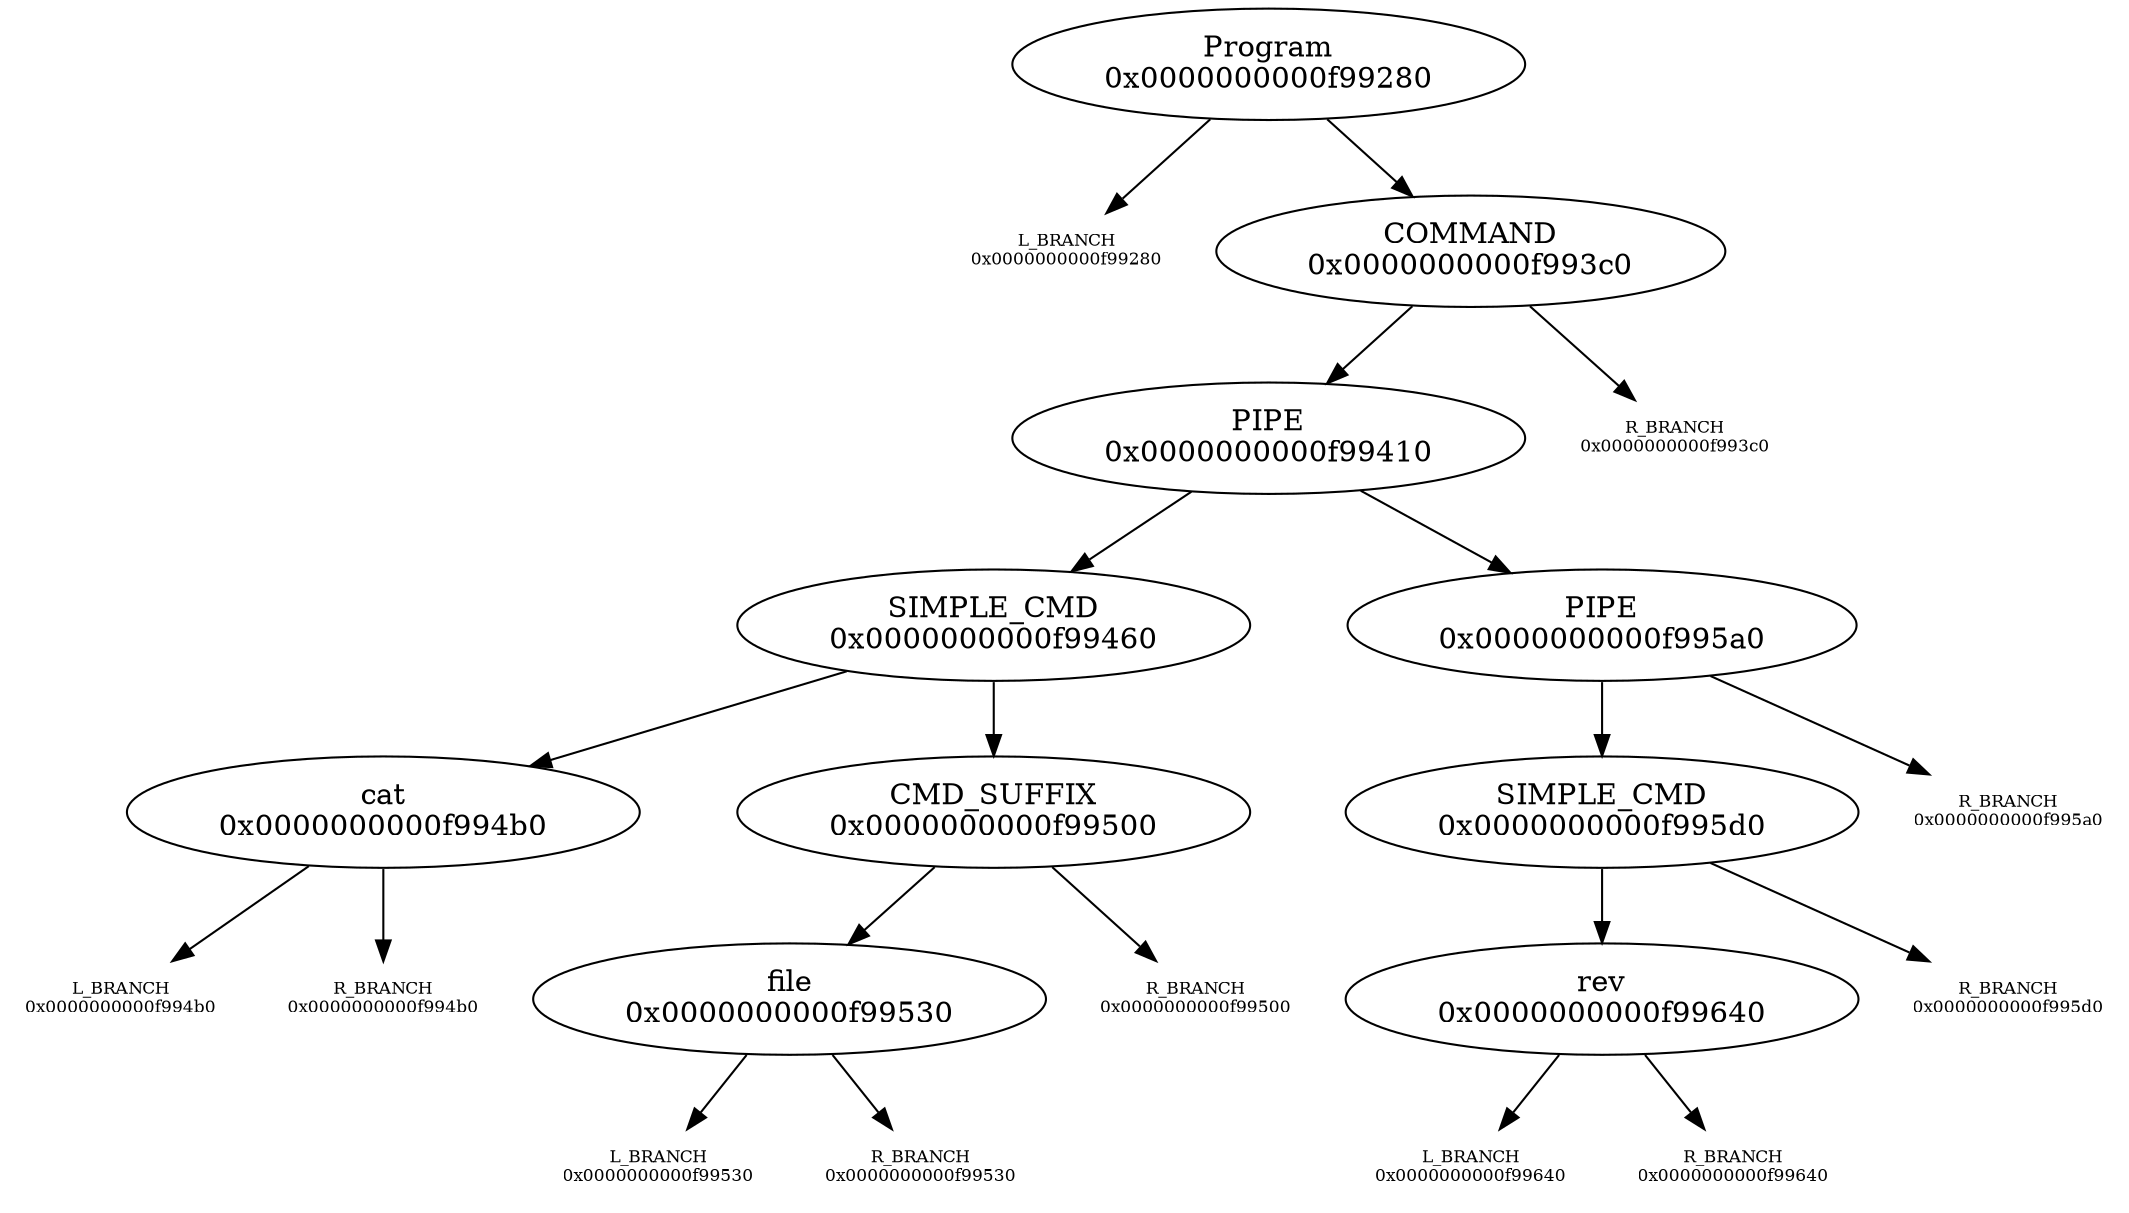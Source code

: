 digraph graphname {
"Program\n0x0000000000f99280" -> "L_BRANCH\n0x0000000000f99280";
"L_BRANCH\n0x0000000000f99280" [shape=none fontsize=8]
"Program\n0x0000000000f99280" -> "COMMAND\n0x0000000000f993c0";
"COMMAND\n0x0000000000f993c0" -> "PIPE\n0x0000000000f99410";
"COMMAND\n0x0000000000f993c0" -> "R_BRANCH\n0x0000000000f993c0";
"R_BRANCH\n0x0000000000f993c0" [shape=none fontsize=8]
"PIPE\n0x0000000000f99410" -> "SIMPLE_CMD\n0x0000000000f99460";
"PIPE\n0x0000000000f99410" -> "PIPE\n0x0000000000f995a0";
"SIMPLE_CMD\n0x0000000000f99460" -> "cat\n0x0000000000f994b0";
"SIMPLE_CMD\n0x0000000000f99460" -> "CMD_SUFFIX\n0x0000000000f99500";
"cat\n0x0000000000f994b0" -> "L_BRANCH\n0x0000000000f994b0";
"L_BRANCH\n0x0000000000f994b0" [shape=none fontsize=8]
"cat\n0x0000000000f994b0" -> "R_BRANCH\n0x0000000000f994b0";
"R_BRANCH\n0x0000000000f994b0" [shape=none fontsize=8]
"CMD_SUFFIX\n0x0000000000f99500" -> "file\n0x0000000000f99530";
"CMD_SUFFIX\n0x0000000000f99500" -> "R_BRANCH\n0x0000000000f99500";
"R_BRANCH\n0x0000000000f99500" [shape=none fontsize=8]
"file\n0x0000000000f99530" -> "L_BRANCH\n0x0000000000f99530";
"L_BRANCH\n0x0000000000f99530" [shape=none fontsize=8]
"file\n0x0000000000f99530" -> "R_BRANCH\n0x0000000000f99530";
"R_BRANCH\n0x0000000000f99530" [shape=none fontsize=8]
"PIPE\n0x0000000000f995a0" -> "SIMPLE_CMD\n0x0000000000f995d0";
"PIPE\n0x0000000000f995a0" -> "R_BRANCH\n0x0000000000f995a0";
"R_BRANCH\n0x0000000000f995a0" [shape=none fontsize=8]
"SIMPLE_CMD\n0x0000000000f995d0" -> "rev\n0x0000000000f99640";
"SIMPLE_CMD\n0x0000000000f995d0" -> "R_BRANCH\n0x0000000000f995d0";
"R_BRANCH\n0x0000000000f995d0" [shape=none fontsize=8]
"rev\n0x0000000000f99640" -> "L_BRANCH\n0x0000000000f99640";
"L_BRANCH\n0x0000000000f99640" [shape=none fontsize=8]
"rev\n0x0000000000f99640" -> "R_BRANCH\n0x0000000000f99640";
"R_BRANCH\n0x0000000000f99640" [shape=none fontsize=8]

}